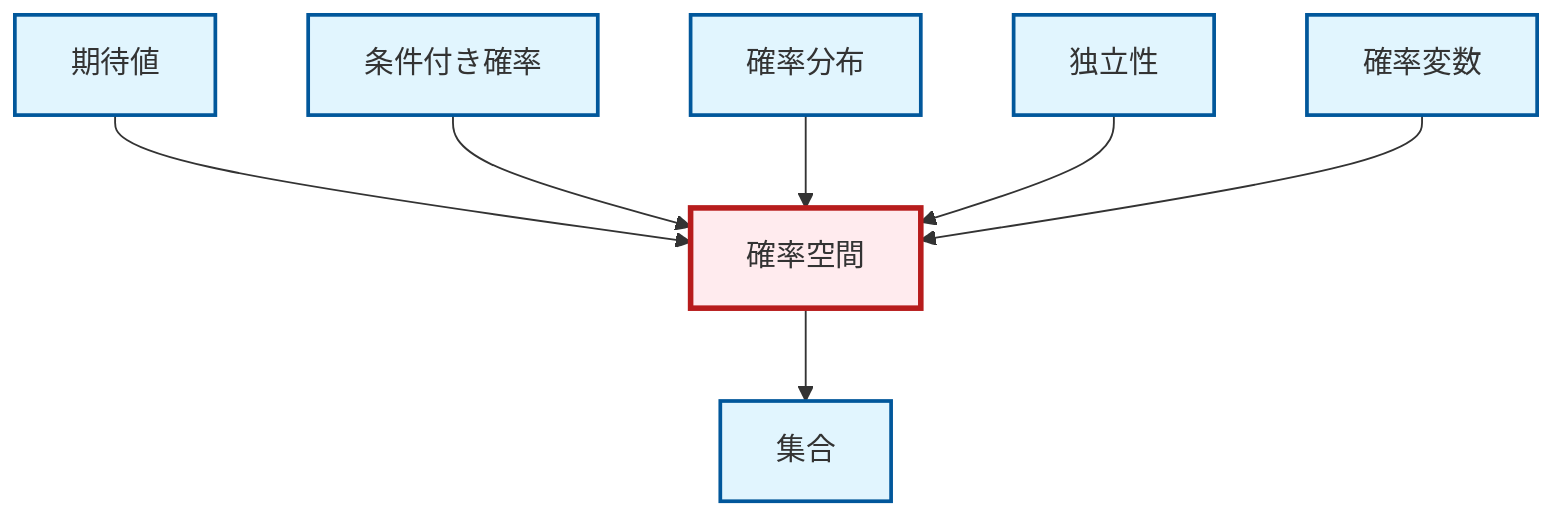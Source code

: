 graph TD
    classDef definition fill:#e1f5fe,stroke:#01579b,stroke-width:2px
    classDef theorem fill:#f3e5f5,stroke:#4a148c,stroke-width:2px
    classDef axiom fill:#fff3e0,stroke:#e65100,stroke-width:2px
    classDef example fill:#e8f5e9,stroke:#1b5e20,stroke-width:2px
    classDef current fill:#ffebee,stroke:#b71c1c,stroke-width:3px
    def-conditional-probability["条件付き確率"]:::definition
    def-random-variable["確率変数"]:::definition
    def-expectation["期待値"]:::definition
    def-independence["独立性"]:::definition
    def-probability-space["確率空間"]:::definition
    def-probability-distribution["確率分布"]:::definition
    def-set["集合"]:::definition
    def-probability-space --> def-set
    def-expectation --> def-probability-space
    def-conditional-probability --> def-probability-space
    def-probability-distribution --> def-probability-space
    def-independence --> def-probability-space
    def-random-variable --> def-probability-space
    class def-probability-space current